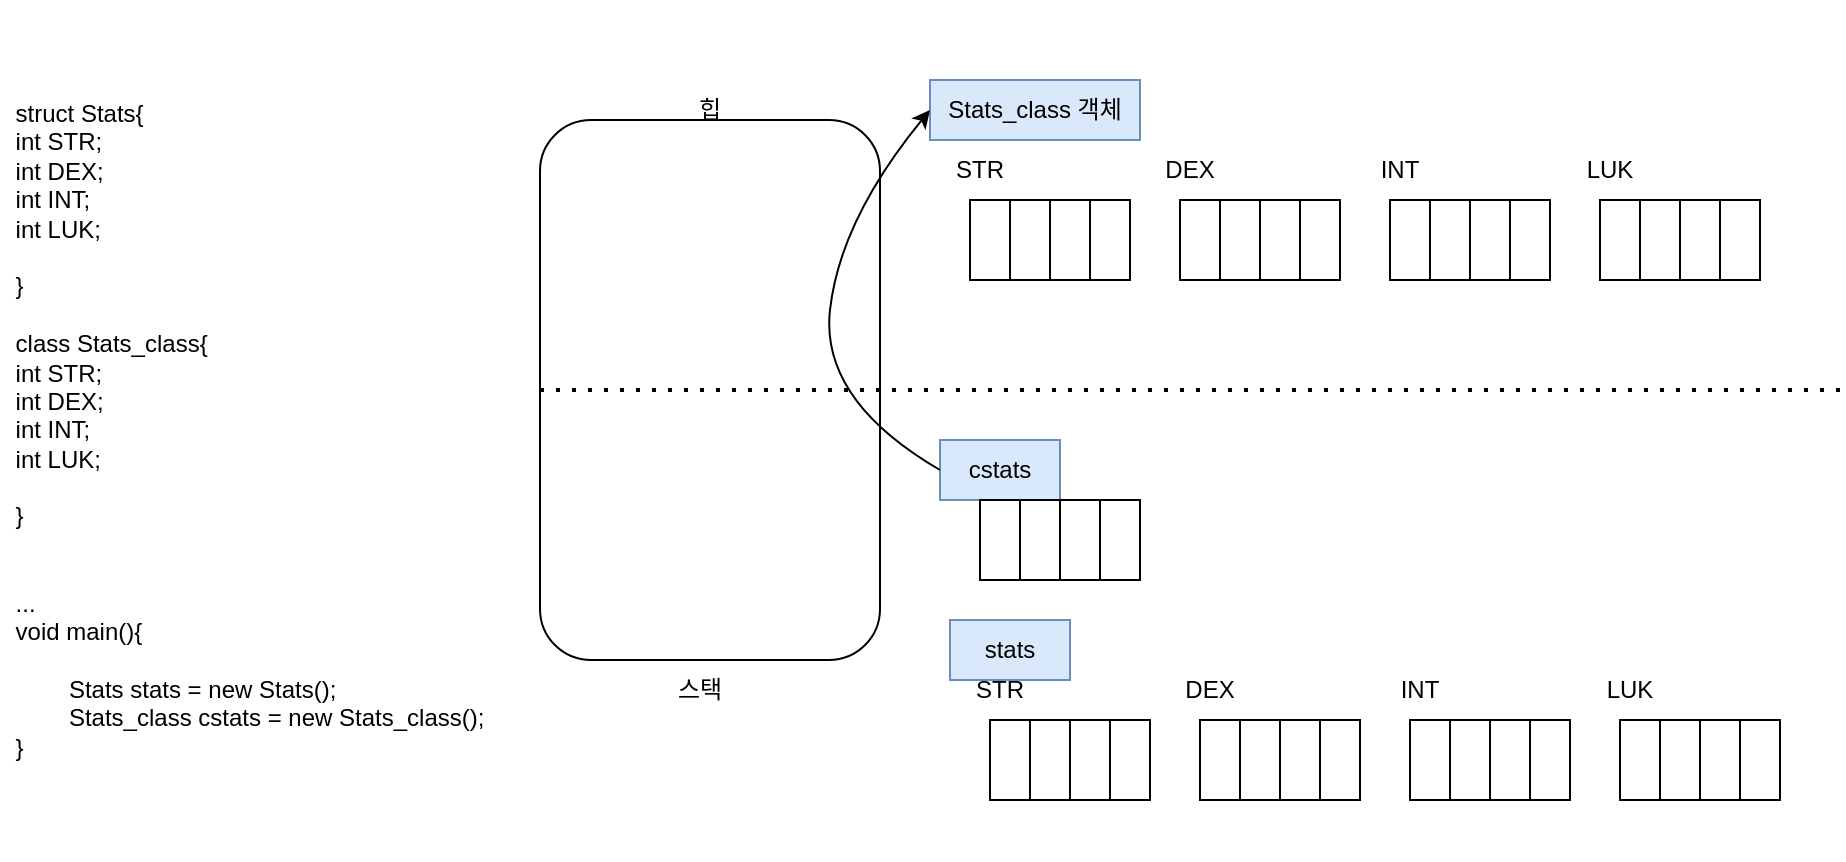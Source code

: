 <mxfile version="20.0.4" type="device"><diagram id="RPH9ViMAJ24z93lUteGx" name="Page-1"><mxGraphModel dx="1609" dy="1603" grid="1" gridSize="10" guides="1" tooltips="1" connect="1" arrows="1" fold="1" page="1" pageScale="1" pageWidth="827" pageHeight="1169" math="0" shadow="0"><root><mxCell id="0"/><mxCell id="1" parent="0"/><mxCell id="fuvOvJqGMfNZnnjF8OMO-2" value="" style="rounded=1;whiteSpace=wrap;html=1;" vertex="1" parent="1"><mxGeometry x="160" y="20" width="170" height="270" as="geometry"/></mxCell><mxCell id="fuvOvJqGMfNZnnjF8OMO-3" value="힙" style="text;html=1;strokeColor=none;fillColor=none;align=center;verticalAlign=middle;whiteSpace=wrap;rounded=0;" vertex="1" parent="1"><mxGeometry x="215" width="60" height="30" as="geometry"/></mxCell><mxCell id="fuvOvJqGMfNZnnjF8OMO-4" value="스택" style="text;html=1;strokeColor=none;fillColor=none;align=center;verticalAlign=middle;whiteSpace=wrap;rounded=0;" vertex="1" parent="1"><mxGeometry x="210" y="290" width="60" height="30" as="geometry"/></mxCell><mxCell id="fuvOvJqGMfNZnnjF8OMO-5" value="&lt;div style=&quot;text-align: left;&quot;&gt;&lt;span style=&quot;background-color: initial;&quot;&gt;struct Stats{&lt;/span&gt;&lt;/div&gt;&lt;div style=&quot;text-align: left;&quot;&gt;&lt;span style=&quot;background-color: initial;&quot;&gt;&lt;span style=&quot;&quot;&gt;&#9;&lt;/span&gt;int STR;&lt;br&gt;&lt;/span&gt;&lt;/div&gt;&lt;div style=&quot;text-align: left;&quot;&gt;&lt;span style=&quot;background-color: initial;&quot;&gt;&lt;span style=&quot;&quot;&gt;&#9;&lt;/span&gt;int DEX;&lt;br&gt;&lt;/span&gt;&lt;/div&gt;&lt;div style=&quot;text-align: left;&quot;&gt;&lt;span style=&quot;background-color: initial;&quot;&gt;&lt;span style=&quot;&quot;&gt;&#9;&lt;/span&gt;int INT;&lt;br&gt;&lt;/span&gt;&lt;/div&gt;&lt;div style=&quot;text-align: left;&quot;&gt;&lt;span style=&quot;background-color: initial;&quot;&gt;&lt;span style=&quot;&quot;&gt;&#9;&lt;/span&gt;int LUK;&lt;br&gt;&lt;/span&gt;&lt;/div&gt;&lt;div style=&quot;text-align: left;&quot;&gt;&lt;span style=&quot;background-color: initial;&quot;&gt;&lt;br&gt;&lt;/span&gt;&lt;/div&gt;&lt;div style=&quot;text-align: left;&quot;&gt;&lt;span style=&quot;background-color: initial;&quot;&gt;}&lt;/span&gt;&lt;/div&gt;&lt;div style=&quot;text-align: left;&quot;&gt;&lt;span style=&quot;background-color: initial;&quot;&gt;&lt;br&gt;&lt;/span&gt;&lt;/div&gt;&lt;div style=&quot;text-align: left;&quot;&gt;&lt;div&gt;&lt;span style=&quot;background-color: initial;&quot;&gt;class Stats_class{&lt;/span&gt;&lt;/div&gt;&lt;div&gt;&lt;span style=&quot;background-color: initial;&quot;&gt;int STR;&lt;br&gt;&lt;/span&gt;&lt;/div&gt;&lt;div&gt;&lt;span style=&quot;background-color: initial;&quot;&gt;int DEX;&lt;br&gt;&lt;/span&gt;&lt;/div&gt;&lt;div&gt;&lt;span style=&quot;background-color: initial;&quot;&gt;int INT;&lt;br&gt;&lt;/span&gt;&lt;/div&gt;&lt;div&gt;&lt;span style=&quot;background-color: initial;&quot;&gt;int LUK;&lt;br&gt;&lt;/span&gt;&lt;/div&gt;&lt;div&gt;&lt;span style=&quot;background-color: initial;&quot;&gt;&lt;br&gt;&lt;/span&gt;&lt;/div&gt;&lt;div&gt;&lt;span style=&quot;background-color: initial;&quot;&gt;}&lt;/span&gt;&lt;/div&gt;&lt;/div&gt;&lt;div style=&quot;text-align: left;&quot;&gt;&lt;span style=&quot;background-color: initial;&quot;&gt;&lt;br&gt;&lt;/span&gt;&lt;/div&gt;&lt;div style=&quot;text-align: left;&quot;&gt;&lt;span style=&quot;background-color: initial;&quot;&gt;&lt;br&gt;&lt;/span&gt;&lt;/div&gt;&lt;div style=&quot;text-align: left;&quot;&gt;&lt;span style=&quot;background-color: initial;&quot;&gt;...&lt;/span&gt;&lt;/div&gt;&lt;div style=&quot;text-align: left;&quot;&gt;&lt;span style=&quot;background-color: initial;&quot;&gt;void main(){&lt;/span&gt;&lt;/div&gt;&lt;div style=&quot;text-align: left;&quot;&gt;&lt;span style=&quot;background-color: initial;&quot;&gt;&lt;br&gt;&lt;/span&gt;&lt;/div&gt;&lt;div style=&quot;text-align: left;&quot;&gt;&lt;span style=&quot;background-color: initial;&quot;&gt;&amp;nbsp;&lt;span style=&quot;white-space: pre;&quot;&gt;&#9;&lt;/span&gt;Stats stats = new Stats();&lt;/span&gt;&lt;/div&gt;&lt;div style=&quot;text-align: left;&quot;&gt;&lt;span style=&quot;white-space: pre;&quot;&gt;&#9;&lt;/span&gt;Stats_class cstats = new Stats_class();&lt;br&gt;&lt;/div&gt;&lt;div style=&quot;text-align: left;&quot;&gt;&lt;span style=&quot;background-color: initial;&quot;&gt;}&lt;/span&gt;&lt;/div&gt;" style="text;html=1;strokeColor=none;fillColor=none;align=center;verticalAlign=middle;whiteSpace=wrap;rounded=0;" vertex="1" parent="1"><mxGeometry x="-110" y="-40" width="250" height="430" as="geometry"/></mxCell><mxCell id="fuvOvJqGMfNZnnjF8OMO-6" value="" style="rounded=0;whiteSpace=wrap;html=1;" vertex="1" parent="1"><mxGeometry x="385" y="320" width="20" height="40" as="geometry"/></mxCell><mxCell id="fuvOvJqGMfNZnnjF8OMO-11" value="STR" style="text;html=1;strokeColor=none;fillColor=none;align=center;verticalAlign=middle;whiteSpace=wrap;rounded=0;" vertex="1" parent="1"><mxGeometry x="360" y="290" width="60" height="30" as="geometry"/></mxCell><mxCell id="fuvOvJqGMfNZnnjF8OMO-12" value="" style="rounded=0;whiteSpace=wrap;html=1;" vertex="1" parent="1"><mxGeometry x="405" y="320" width="20" height="40" as="geometry"/></mxCell><mxCell id="fuvOvJqGMfNZnnjF8OMO-13" value="" style="rounded=0;whiteSpace=wrap;html=1;" vertex="1" parent="1"><mxGeometry x="425" y="320" width="20" height="40" as="geometry"/></mxCell><mxCell id="fuvOvJqGMfNZnnjF8OMO-14" value="" style="rounded=0;whiteSpace=wrap;html=1;" vertex="1" parent="1"><mxGeometry x="445" y="320" width="20" height="40" as="geometry"/></mxCell><mxCell id="fuvOvJqGMfNZnnjF8OMO-15" value="" style="rounded=0;whiteSpace=wrap;html=1;" vertex="1" parent="1"><mxGeometry x="490" y="320" width="20" height="40" as="geometry"/></mxCell><mxCell id="fuvOvJqGMfNZnnjF8OMO-16" value="DEX" style="text;html=1;strokeColor=none;fillColor=none;align=center;verticalAlign=middle;whiteSpace=wrap;rounded=0;" vertex="1" parent="1"><mxGeometry x="465" y="290" width="60" height="30" as="geometry"/></mxCell><mxCell id="fuvOvJqGMfNZnnjF8OMO-17" value="" style="rounded=0;whiteSpace=wrap;html=1;" vertex="1" parent="1"><mxGeometry x="510" y="320" width="20" height="40" as="geometry"/></mxCell><mxCell id="fuvOvJqGMfNZnnjF8OMO-18" value="" style="rounded=0;whiteSpace=wrap;html=1;" vertex="1" parent="1"><mxGeometry x="530" y="320" width="20" height="40" as="geometry"/></mxCell><mxCell id="fuvOvJqGMfNZnnjF8OMO-19" value="" style="rounded=0;whiteSpace=wrap;html=1;" vertex="1" parent="1"><mxGeometry x="550" y="320" width="20" height="40" as="geometry"/></mxCell><mxCell id="fuvOvJqGMfNZnnjF8OMO-20" value="" style="rounded=0;whiteSpace=wrap;html=1;" vertex="1" parent="1"><mxGeometry x="595" y="320" width="20" height="40" as="geometry"/></mxCell><mxCell id="fuvOvJqGMfNZnnjF8OMO-21" value="INT" style="text;html=1;strokeColor=none;fillColor=none;align=center;verticalAlign=middle;whiteSpace=wrap;rounded=0;" vertex="1" parent="1"><mxGeometry x="570" y="290" width="60" height="30" as="geometry"/></mxCell><mxCell id="fuvOvJqGMfNZnnjF8OMO-22" value="" style="rounded=0;whiteSpace=wrap;html=1;" vertex="1" parent="1"><mxGeometry x="615" y="320" width="20" height="40" as="geometry"/></mxCell><mxCell id="fuvOvJqGMfNZnnjF8OMO-23" value="" style="rounded=0;whiteSpace=wrap;html=1;" vertex="1" parent="1"><mxGeometry x="635" y="320" width="20" height="40" as="geometry"/></mxCell><mxCell id="fuvOvJqGMfNZnnjF8OMO-24" value="" style="rounded=0;whiteSpace=wrap;html=1;" vertex="1" parent="1"><mxGeometry x="655" y="320" width="20" height="40" as="geometry"/></mxCell><mxCell id="fuvOvJqGMfNZnnjF8OMO-25" value="" style="rounded=0;whiteSpace=wrap;html=1;" vertex="1" parent="1"><mxGeometry x="700" y="320" width="20" height="40" as="geometry"/></mxCell><mxCell id="fuvOvJqGMfNZnnjF8OMO-26" value="LUK" style="text;html=1;strokeColor=none;fillColor=none;align=center;verticalAlign=middle;whiteSpace=wrap;rounded=0;" vertex="1" parent="1"><mxGeometry x="675" y="290" width="60" height="30" as="geometry"/></mxCell><mxCell id="fuvOvJqGMfNZnnjF8OMO-27" value="" style="rounded=0;whiteSpace=wrap;html=1;" vertex="1" parent="1"><mxGeometry x="720" y="320" width="20" height="40" as="geometry"/></mxCell><mxCell id="fuvOvJqGMfNZnnjF8OMO-28" value="" style="rounded=0;whiteSpace=wrap;html=1;" vertex="1" parent="1"><mxGeometry x="740" y="320" width="20" height="40" as="geometry"/></mxCell><mxCell id="fuvOvJqGMfNZnnjF8OMO-29" value="" style="rounded=0;whiteSpace=wrap;html=1;" vertex="1" parent="1"><mxGeometry x="760" y="320" width="20" height="40" as="geometry"/></mxCell><mxCell id="fuvOvJqGMfNZnnjF8OMO-31" value="stats" style="text;html=1;strokeColor=#6c8ebf;fillColor=#dae8fc;align=center;verticalAlign=middle;whiteSpace=wrap;rounded=0;" vertex="1" parent="1"><mxGeometry x="365" y="270" width="60" height="30" as="geometry"/></mxCell><mxCell id="fuvOvJqGMfNZnnjF8OMO-32" value="cstats" style="text;html=1;strokeColor=#6c8ebf;fillColor=#dae8fc;align=center;verticalAlign=middle;whiteSpace=wrap;rounded=0;" vertex="1" parent="1"><mxGeometry x="360" y="180" width="60" height="30" as="geometry"/></mxCell><mxCell id="fuvOvJqGMfNZnnjF8OMO-35" value="" style="rounded=0;whiteSpace=wrap;html=1;" vertex="1" parent="1"><mxGeometry x="375" y="60" width="20" height="40" as="geometry"/></mxCell><mxCell id="fuvOvJqGMfNZnnjF8OMO-36" value="STR" style="text;html=1;strokeColor=none;fillColor=none;align=center;verticalAlign=middle;whiteSpace=wrap;rounded=0;" vertex="1" parent="1"><mxGeometry x="350" y="30" width="60" height="30" as="geometry"/></mxCell><mxCell id="fuvOvJqGMfNZnnjF8OMO-37" value="" style="rounded=0;whiteSpace=wrap;html=1;" vertex="1" parent="1"><mxGeometry x="395" y="60" width="20" height="40" as="geometry"/></mxCell><mxCell id="fuvOvJqGMfNZnnjF8OMO-38" value="" style="rounded=0;whiteSpace=wrap;html=1;" vertex="1" parent="1"><mxGeometry x="415" y="60" width="20" height="40" as="geometry"/></mxCell><mxCell id="fuvOvJqGMfNZnnjF8OMO-39" value="" style="rounded=0;whiteSpace=wrap;html=1;" vertex="1" parent="1"><mxGeometry x="435" y="60" width="20" height="40" as="geometry"/></mxCell><mxCell id="fuvOvJqGMfNZnnjF8OMO-40" value="" style="rounded=0;whiteSpace=wrap;html=1;" vertex="1" parent="1"><mxGeometry x="480" y="60" width="20" height="40" as="geometry"/></mxCell><mxCell id="fuvOvJqGMfNZnnjF8OMO-41" value="DEX" style="text;html=1;strokeColor=none;fillColor=none;align=center;verticalAlign=middle;whiteSpace=wrap;rounded=0;" vertex="1" parent="1"><mxGeometry x="455" y="30" width="60" height="30" as="geometry"/></mxCell><mxCell id="fuvOvJqGMfNZnnjF8OMO-42" value="" style="rounded=0;whiteSpace=wrap;html=1;" vertex="1" parent="1"><mxGeometry x="500" y="60" width="20" height="40" as="geometry"/></mxCell><mxCell id="fuvOvJqGMfNZnnjF8OMO-43" value="" style="rounded=0;whiteSpace=wrap;html=1;" vertex="1" parent="1"><mxGeometry x="520" y="60" width="20" height="40" as="geometry"/></mxCell><mxCell id="fuvOvJqGMfNZnnjF8OMO-44" value="" style="rounded=0;whiteSpace=wrap;html=1;" vertex="1" parent="1"><mxGeometry x="540" y="60" width="20" height="40" as="geometry"/></mxCell><mxCell id="fuvOvJqGMfNZnnjF8OMO-45" value="" style="rounded=0;whiteSpace=wrap;html=1;" vertex="1" parent="1"><mxGeometry x="585" y="60" width="20" height="40" as="geometry"/></mxCell><mxCell id="fuvOvJqGMfNZnnjF8OMO-46" value="INT" style="text;html=1;strokeColor=none;fillColor=none;align=center;verticalAlign=middle;whiteSpace=wrap;rounded=0;" vertex="1" parent="1"><mxGeometry x="560" y="30" width="60" height="30" as="geometry"/></mxCell><mxCell id="fuvOvJqGMfNZnnjF8OMO-47" value="" style="rounded=0;whiteSpace=wrap;html=1;" vertex="1" parent="1"><mxGeometry x="605" y="60" width="20" height="40" as="geometry"/></mxCell><mxCell id="fuvOvJqGMfNZnnjF8OMO-48" value="" style="rounded=0;whiteSpace=wrap;html=1;" vertex="1" parent="1"><mxGeometry x="625" y="60" width="20" height="40" as="geometry"/></mxCell><mxCell id="fuvOvJqGMfNZnnjF8OMO-49" value="" style="rounded=0;whiteSpace=wrap;html=1;" vertex="1" parent="1"><mxGeometry x="645" y="60" width="20" height="40" as="geometry"/></mxCell><mxCell id="fuvOvJqGMfNZnnjF8OMO-50" value="" style="rounded=0;whiteSpace=wrap;html=1;" vertex="1" parent="1"><mxGeometry x="690" y="60" width="20" height="40" as="geometry"/></mxCell><mxCell id="fuvOvJqGMfNZnnjF8OMO-51" value="LUK" style="text;html=1;strokeColor=none;fillColor=none;align=center;verticalAlign=middle;whiteSpace=wrap;rounded=0;" vertex="1" parent="1"><mxGeometry x="665" y="30" width="60" height="30" as="geometry"/></mxCell><mxCell id="fuvOvJqGMfNZnnjF8OMO-52" value="" style="rounded=0;whiteSpace=wrap;html=1;" vertex="1" parent="1"><mxGeometry x="710" y="60" width="20" height="40" as="geometry"/></mxCell><mxCell id="fuvOvJqGMfNZnnjF8OMO-53" value="" style="rounded=0;whiteSpace=wrap;html=1;" vertex="1" parent="1"><mxGeometry x="730" y="60" width="20" height="40" as="geometry"/></mxCell><mxCell id="fuvOvJqGMfNZnnjF8OMO-54" value="" style="rounded=0;whiteSpace=wrap;html=1;" vertex="1" parent="1"><mxGeometry x="750" y="60" width="20" height="40" as="geometry"/></mxCell><mxCell id="fuvOvJqGMfNZnnjF8OMO-55" value="Stats_class 객체" style="text;html=1;strokeColor=#6c8ebf;fillColor=#dae8fc;align=center;verticalAlign=middle;whiteSpace=wrap;rounded=0;" vertex="1" parent="1"><mxGeometry x="355" width="105" height="30" as="geometry"/></mxCell><mxCell id="fuvOvJqGMfNZnnjF8OMO-56" value="" style="rounded=0;whiteSpace=wrap;html=1;" vertex="1" parent="1"><mxGeometry x="380" y="210" width="20" height="40" as="geometry"/></mxCell><mxCell id="fuvOvJqGMfNZnnjF8OMO-57" value="" style="rounded=0;whiteSpace=wrap;html=1;" vertex="1" parent="1"><mxGeometry x="400" y="210" width="20" height="40" as="geometry"/></mxCell><mxCell id="fuvOvJqGMfNZnnjF8OMO-58" value="" style="rounded=0;whiteSpace=wrap;html=1;" vertex="1" parent="1"><mxGeometry x="420" y="210" width="20" height="40" as="geometry"/></mxCell><mxCell id="fuvOvJqGMfNZnnjF8OMO-59" value="" style="rounded=0;whiteSpace=wrap;html=1;" vertex="1" parent="1"><mxGeometry x="440" y="210" width="20" height="40" as="geometry"/></mxCell><mxCell id="fuvOvJqGMfNZnnjF8OMO-60" value="" style="curved=1;endArrow=classic;html=1;rounded=0;exitX=0;exitY=0.5;exitDx=0;exitDy=0;entryX=0;entryY=0.5;entryDx=0;entryDy=0;" edge="1" parent="1" source="fuvOvJqGMfNZnnjF8OMO-32" target="fuvOvJqGMfNZnnjF8OMO-55"><mxGeometry width="50" height="50" relative="1" as="geometry"><mxPoint x="480" y="200" as="sourcePoint"/><mxPoint x="530" y="150" as="targetPoint"/><Array as="points"><mxPoint x="300" y="160"/><mxPoint x="310" y="70"/></Array></mxGeometry></mxCell><mxCell id="fuvOvJqGMfNZnnjF8OMO-62" value="" style="endArrow=none;dashed=1;html=1;dashPattern=1 3;strokeWidth=2;rounded=0;exitX=0;exitY=0.5;exitDx=0;exitDy=0;" edge="1" parent="1" source="fuvOvJqGMfNZnnjF8OMO-2"><mxGeometry width="50" height="50" relative="1" as="geometry"><mxPoint x="390" y="240" as="sourcePoint"/><mxPoint x="810" y="155" as="targetPoint"/></mxGeometry></mxCell></root></mxGraphModel></diagram></mxfile>